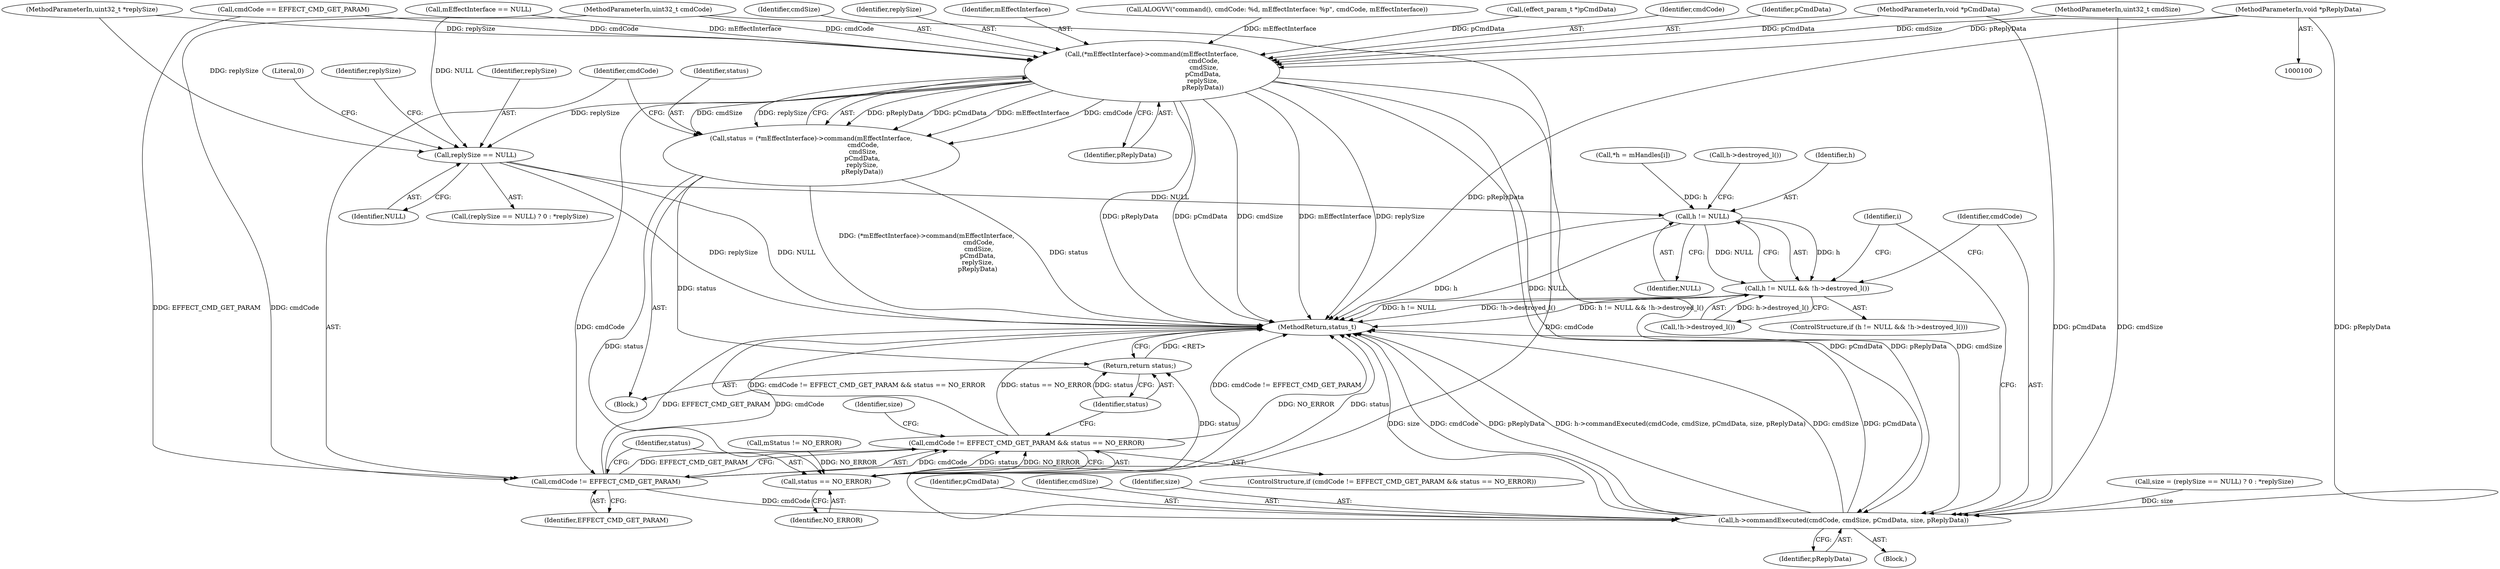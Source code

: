 digraph "0_Android_9cd8c3289c91254b3955bd7347cf605d6fa032c6@pointer" {
"1000105" [label="(MethodParameterIn,void *pReplyData)"];
"1000162" [label="(Call,(*mEffectInterface)->command(mEffectInterface,\n                                                    cmdCode,\n                                                    cmdSize,\n                                                   pCmdData,\n                                                   replySize,\n                                                   pReplyData))"];
"1000160" [label="(Call,status = (*mEffectInterface)->command(mEffectInterface,\n                                                    cmdCode,\n                                                    cmdSize,\n                                                   pCmdData,\n                                                   replySize,\n                                                   pReplyData))"];
"1000174" [label="(Call,status == NO_ERROR)"];
"1000170" [label="(Call,cmdCode != EFFECT_CMD_GET_PARAM && status == NO_ERROR)"];
"1000219" [label="(Return,return status;)"];
"1000171" [label="(Call,cmdCode != EFFECT_CMD_GET_PARAM)"];
"1000213" [label="(Call,h->commandExecuted(cmdCode, cmdSize, pCmdData, size, pReplyData))"];
"1000182" [label="(Call,replySize == NULL)"];
"1000207" [label="(Call,h != NULL)"];
"1000206" [label="(Call,h != NULL && !h->destroyed_l())"];
"1000108" [label="(Call,ALOGVV(\"command(), cmdCode: %d, mEffectInterface: %p\", cmdCode, mEffectInterface))"];
"1000208" [label="(Identifier,h)"];
"1000200" [label="(Call,*h = mHandles[i])"];
"1000210" [label="(Call,!h->destroyed_l())"];
"1000105" [label="(MethodParameterIn,void *pReplyData)"];
"1000164" [label="(Identifier,cmdCode)"];
"1000179" [label="(Call,size = (replySize == NULL) ? 0 : *replySize)"];
"1000181" [label="(Call,(replySize == NULL) ? 0 : *replySize)"];
"1000185" [label="(Literal,0)"];
"1000124" [label="(Call,mStatus != NO_ERROR)"];
"1000163" [label="(Identifier,mEffectInterface)"];
"1000171" [label="(Call,cmdCode != EFFECT_CMD_GET_PARAM)"];
"1000184" [label="(Identifier,NULL)"];
"1000218" [label="(Identifier,pReplyData)"];
"1000197" [label="(Identifier,i)"];
"1000102" [label="(MethodParameterIn,uint32_t cmdSize)"];
"1000213" [label="(Call,h->commandExecuted(cmdCode, cmdSize, pCmdData, size, pReplyData))"];
"1000160" [label="(Call,status = (*mEffectInterface)->command(mEffectInterface,\n                                                    cmdCode,\n                                                    cmdSize,\n                                                   pCmdData,\n                                                   replySize,\n                                                   pReplyData))"];
"1000183" [label="(Identifier,replySize)"];
"1000207" [label="(Call,h != NULL)"];
"1000206" [label="(Call,h != NULL && !h->destroyed_l())"];
"1000180" [label="(Identifier,size)"];
"1000187" [label="(Identifier,replySize)"];
"1000169" [label="(ControlStructure,if (cmdCode != EFFECT_CMD_GET_PARAM && status == NO_ERROR))"];
"1000106" [label="(Block,)"];
"1000216" [label="(Identifier,pCmdData)"];
"1000205" [label="(ControlStructure,if (h != NULL && !h->destroyed_l()))"];
"1000219" [label="(Return,return status;)"];
"1000214" [label="(Identifier,cmdCode)"];
"1000176" [label="(Identifier,NO_ERROR)"];
"1000166" [label="(Identifier,pCmdData)"];
"1000162" [label="(Call,(*mEffectInterface)->command(mEffectInterface,\n                                                    cmdCode,\n                                                    cmdSize,\n                                                   pCmdData,\n                                                   replySize,\n                                                   pReplyData))"];
"1000172" [label="(Identifier,cmdCode)"];
"1000165" [label="(Identifier,cmdSize)"];
"1000221" [label="(MethodReturn,status_t)"];
"1000117" [label="(Call,mEffectInterface == NULL)"];
"1000101" [label="(MethodParameterIn,uint32_t cmdCode)"];
"1000182" [label="(Call,replySize == NULL)"];
"1000209" [label="(Identifier,NULL)"];
"1000167" [label="(Identifier,replySize)"];
"1000170" [label="(Call,cmdCode != EFFECT_CMD_GET_PARAM && status == NO_ERROR)"];
"1000174" [label="(Call,status == NO_ERROR)"];
"1000215" [label="(Identifier,cmdSize)"];
"1000211" [label="(Call,h->destroyed_l())"];
"1000220" [label="(Identifier,status)"];
"1000212" [label="(Block,)"];
"1000173" [label="(Identifier,EFFECT_CMD_GET_PARAM)"];
"1000168" [label="(Identifier,pReplyData)"];
"1000104" [label="(MethodParameterIn,uint32_t *replySize)"];
"1000103" [label="(MethodParameterIn,void *pCmdData)"];
"1000175" [label="(Identifier,status)"];
"1000132" [label="(Call,cmdCode == EFFECT_CMD_GET_PARAM)"];
"1000217" [label="(Identifier,size)"];
"1000161" [label="(Identifier,status)"];
"1000143" [label="(Call,(effect_param_t *)pCmdData)"];
"1000105" -> "1000100"  [label="AST: "];
"1000105" -> "1000221"  [label="DDG: pReplyData"];
"1000105" -> "1000162"  [label="DDG: pReplyData"];
"1000105" -> "1000213"  [label="DDG: pReplyData"];
"1000162" -> "1000160"  [label="AST: "];
"1000162" -> "1000168"  [label="CFG: "];
"1000163" -> "1000162"  [label="AST: "];
"1000164" -> "1000162"  [label="AST: "];
"1000165" -> "1000162"  [label="AST: "];
"1000166" -> "1000162"  [label="AST: "];
"1000167" -> "1000162"  [label="AST: "];
"1000168" -> "1000162"  [label="AST: "];
"1000160" -> "1000162"  [label="CFG: "];
"1000162" -> "1000221"  [label="DDG: pReplyData"];
"1000162" -> "1000221"  [label="DDG: pCmdData"];
"1000162" -> "1000221"  [label="DDG: replySize"];
"1000162" -> "1000221"  [label="DDG: mEffectInterface"];
"1000162" -> "1000221"  [label="DDG: cmdSize"];
"1000162" -> "1000160"  [label="DDG: pReplyData"];
"1000162" -> "1000160"  [label="DDG: pCmdData"];
"1000162" -> "1000160"  [label="DDG: mEffectInterface"];
"1000162" -> "1000160"  [label="DDG: cmdCode"];
"1000162" -> "1000160"  [label="DDG: cmdSize"];
"1000162" -> "1000160"  [label="DDG: replySize"];
"1000117" -> "1000162"  [label="DDG: mEffectInterface"];
"1000108" -> "1000162"  [label="DDG: mEffectInterface"];
"1000132" -> "1000162"  [label="DDG: cmdCode"];
"1000101" -> "1000162"  [label="DDG: cmdCode"];
"1000102" -> "1000162"  [label="DDG: cmdSize"];
"1000143" -> "1000162"  [label="DDG: pCmdData"];
"1000103" -> "1000162"  [label="DDG: pCmdData"];
"1000104" -> "1000162"  [label="DDG: replySize"];
"1000162" -> "1000171"  [label="DDG: cmdCode"];
"1000162" -> "1000182"  [label="DDG: replySize"];
"1000162" -> "1000213"  [label="DDG: cmdSize"];
"1000162" -> "1000213"  [label="DDG: pCmdData"];
"1000162" -> "1000213"  [label="DDG: pReplyData"];
"1000160" -> "1000106"  [label="AST: "];
"1000161" -> "1000160"  [label="AST: "];
"1000172" -> "1000160"  [label="CFG: "];
"1000160" -> "1000221"  [label="DDG: (*mEffectInterface)->command(mEffectInterface,\n                                                    cmdCode,\n                                                    cmdSize,\n                                                   pCmdData,\n                                                   replySize,\n                                                   pReplyData)"];
"1000160" -> "1000221"  [label="DDG: status"];
"1000160" -> "1000174"  [label="DDG: status"];
"1000160" -> "1000219"  [label="DDG: status"];
"1000174" -> "1000170"  [label="AST: "];
"1000174" -> "1000176"  [label="CFG: "];
"1000175" -> "1000174"  [label="AST: "];
"1000176" -> "1000174"  [label="AST: "];
"1000170" -> "1000174"  [label="CFG: "];
"1000174" -> "1000221"  [label="DDG: NO_ERROR"];
"1000174" -> "1000221"  [label="DDG: status"];
"1000174" -> "1000170"  [label="DDG: status"];
"1000174" -> "1000170"  [label="DDG: NO_ERROR"];
"1000124" -> "1000174"  [label="DDG: NO_ERROR"];
"1000174" -> "1000219"  [label="DDG: status"];
"1000170" -> "1000169"  [label="AST: "];
"1000170" -> "1000171"  [label="CFG: "];
"1000171" -> "1000170"  [label="AST: "];
"1000180" -> "1000170"  [label="CFG: "];
"1000220" -> "1000170"  [label="CFG: "];
"1000170" -> "1000221"  [label="DDG: cmdCode != EFFECT_CMD_GET_PARAM"];
"1000170" -> "1000221"  [label="DDG: cmdCode != EFFECT_CMD_GET_PARAM && status == NO_ERROR"];
"1000170" -> "1000221"  [label="DDG: status == NO_ERROR"];
"1000171" -> "1000170"  [label="DDG: cmdCode"];
"1000171" -> "1000170"  [label="DDG: EFFECT_CMD_GET_PARAM"];
"1000219" -> "1000106"  [label="AST: "];
"1000219" -> "1000220"  [label="CFG: "];
"1000220" -> "1000219"  [label="AST: "];
"1000221" -> "1000219"  [label="CFG: "];
"1000219" -> "1000221"  [label="DDG: <RET>"];
"1000220" -> "1000219"  [label="DDG: status"];
"1000171" -> "1000173"  [label="CFG: "];
"1000172" -> "1000171"  [label="AST: "];
"1000173" -> "1000171"  [label="AST: "];
"1000175" -> "1000171"  [label="CFG: "];
"1000171" -> "1000221"  [label="DDG: cmdCode"];
"1000171" -> "1000221"  [label="DDG: EFFECT_CMD_GET_PARAM"];
"1000101" -> "1000171"  [label="DDG: cmdCode"];
"1000132" -> "1000171"  [label="DDG: EFFECT_CMD_GET_PARAM"];
"1000171" -> "1000213"  [label="DDG: cmdCode"];
"1000213" -> "1000212"  [label="AST: "];
"1000213" -> "1000218"  [label="CFG: "];
"1000214" -> "1000213"  [label="AST: "];
"1000215" -> "1000213"  [label="AST: "];
"1000216" -> "1000213"  [label="AST: "];
"1000217" -> "1000213"  [label="AST: "];
"1000218" -> "1000213"  [label="AST: "];
"1000197" -> "1000213"  [label="CFG: "];
"1000213" -> "1000221"  [label="DDG: pCmdData"];
"1000213" -> "1000221"  [label="DDG: size"];
"1000213" -> "1000221"  [label="DDG: cmdCode"];
"1000213" -> "1000221"  [label="DDG: pReplyData"];
"1000213" -> "1000221"  [label="DDG: h->commandExecuted(cmdCode, cmdSize, pCmdData, size, pReplyData)"];
"1000213" -> "1000221"  [label="DDG: cmdSize"];
"1000101" -> "1000213"  [label="DDG: cmdCode"];
"1000102" -> "1000213"  [label="DDG: cmdSize"];
"1000103" -> "1000213"  [label="DDG: pCmdData"];
"1000179" -> "1000213"  [label="DDG: size"];
"1000182" -> "1000181"  [label="AST: "];
"1000182" -> "1000184"  [label="CFG: "];
"1000183" -> "1000182"  [label="AST: "];
"1000184" -> "1000182"  [label="AST: "];
"1000185" -> "1000182"  [label="CFG: "];
"1000187" -> "1000182"  [label="CFG: "];
"1000182" -> "1000221"  [label="DDG: NULL"];
"1000182" -> "1000221"  [label="DDG: replySize"];
"1000104" -> "1000182"  [label="DDG: replySize"];
"1000117" -> "1000182"  [label="DDG: NULL"];
"1000182" -> "1000207"  [label="DDG: NULL"];
"1000207" -> "1000206"  [label="AST: "];
"1000207" -> "1000209"  [label="CFG: "];
"1000208" -> "1000207"  [label="AST: "];
"1000209" -> "1000207"  [label="AST: "];
"1000211" -> "1000207"  [label="CFG: "];
"1000206" -> "1000207"  [label="CFG: "];
"1000207" -> "1000221"  [label="DDG: NULL"];
"1000207" -> "1000221"  [label="DDG: h"];
"1000207" -> "1000206"  [label="DDG: h"];
"1000207" -> "1000206"  [label="DDG: NULL"];
"1000200" -> "1000207"  [label="DDG: h"];
"1000206" -> "1000205"  [label="AST: "];
"1000206" -> "1000210"  [label="CFG: "];
"1000210" -> "1000206"  [label="AST: "];
"1000214" -> "1000206"  [label="CFG: "];
"1000197" -> "1000206"  [label="CFG: "];
"1000206" -> "1000221"  [label="DDG: !h->destroyed_l()"];
"1000206" -> "1000221"  [label="DDG: h != NULL && !h->destroyed_l()"];
"1000206" -> "1000221"  [label="DDG: h != NULL"];
"1000210" -> "1000206"  [label="DDG: h->destroyed_l()"];
}
